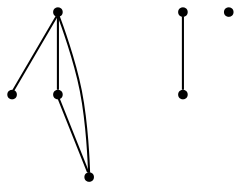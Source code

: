 digraph G {
0 [shape=point, label="1"];
1 [shape=point, label="2"];
2 [shape=point, label="3"];
3 [shape=point, label="4"];
4 [shape=point, label="5"];
5 [shape=point, label="6"];
6 [shape=point, label="7"];
0 -> 1 [ dir="none"];
0 -> 2 [ dir="none"];
0 -> 3 [ dir="none"];
2 -> 3 [ dir="none"];
4 -> 5 [ dir="none"];
}
